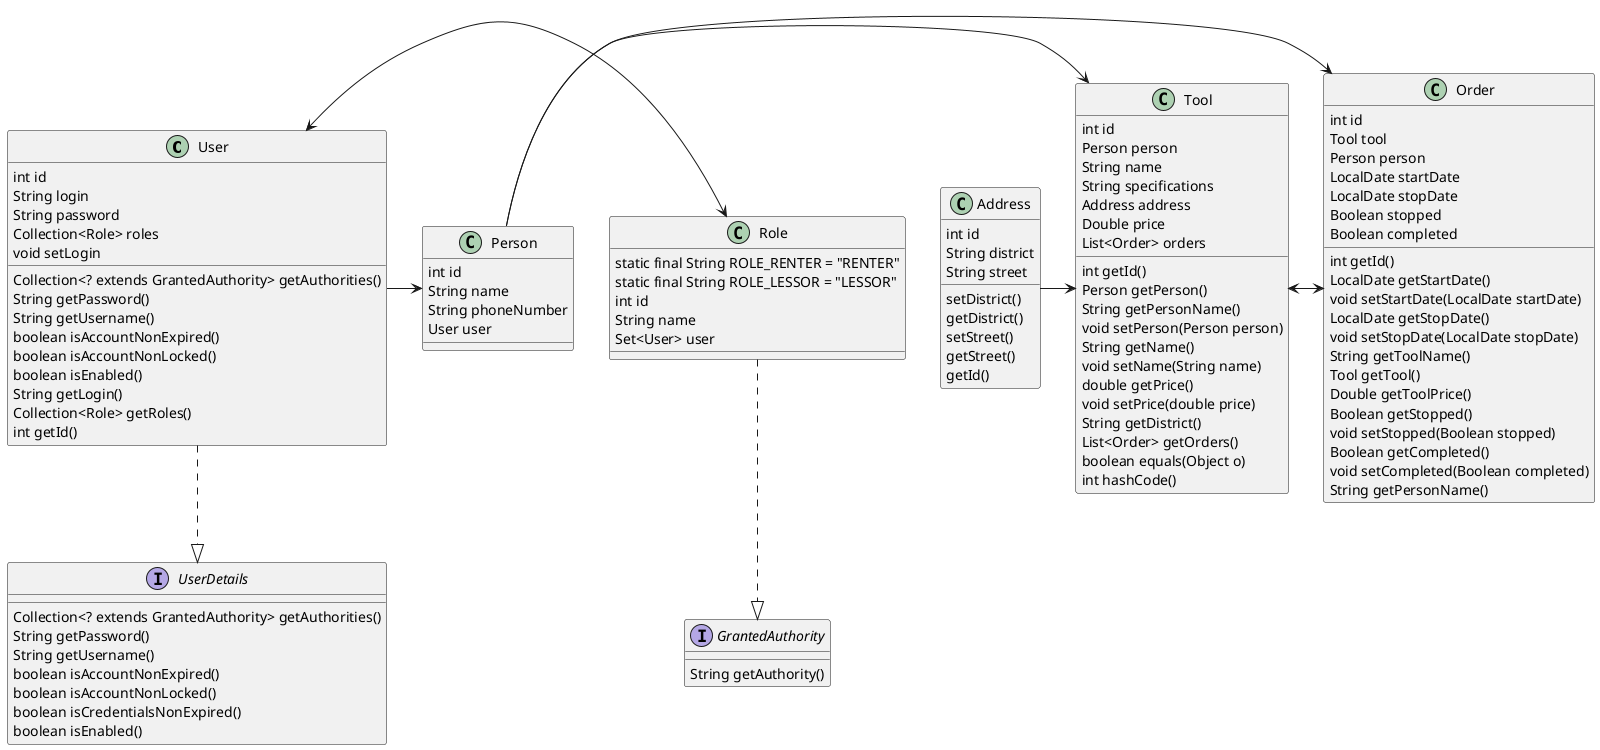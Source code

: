 @startuml
'https://plantuml.com/class-diagram

class User{
int id
String login
String password
Collection<Role> roles
Collection<? extends GrantedAuthority> getAuthorities()
String getPassword()
String getUsername()
boolean isAccountNonExpired()
boolean isAccountNonLocked()
boolean isEnabled()
String getLogin()
void setLogin
Collection<Role> getRoles()
int getId()
}

interface UserDetails{
Collection<? extends GrantedAuthority> getAuthorities()
String getPassword()
String getUsername()
boolean isAccountNonExpired()
boolean isAccountNonLocked()
boolean isCredentialsNonExpired()
boolean isEnabled()
}

class Role{
static final String ROLE_RENTER = "RENTER"
static final String ROLE_LESSOR = "LESSOR"
int id
String name
Set<User> user
}
interface GrantedAuthority{
String getAuthority()
}

class Address{
 int id
 String district
 String street
 setDistrict()
 getDistrict()
 setStreet()
 getStreet()
 getId()
}

class Person{
int id
String name
String phoneNumber
User user
}

class Tool{
int id
Person person
String name
String specifications
Address address
Double price
List<Order> orders
int getId()
Person getPerson()
String getPersonName()
void setPerson(Person person)
String getName()
void setName(String name)
double getPrice()
void setPrice(double price)
String getDistrict()
List<Order> getOrders()
boolean equals(Object o)
int hashCode()
}

class Order{
int id
Tool tool
Person person
LocalDate startDate
LocalDate stopDate
Boolean stopped
Boolean completed
int getId()
LocalDate getStartDate()
void setStartDate(LocalDate startDate)
LocalDate getStopDate()
void setStopDate(LocalDate stopDate)
String getToolName()
Tool getTool()
Double getToolPrice()
Boolean getStopped()
void setStopped(Boolean stopped)
Boolean getCompleted()
void setCompleted(Boolean completed)
String getPersonName()
}

User <-> Role
User -> Person
Person -> Tool
Address -> Tool
Person -> Order
Tool <-> Order
Role ..|> GrantedAuthority
User ..|> UserDetails


@enduml